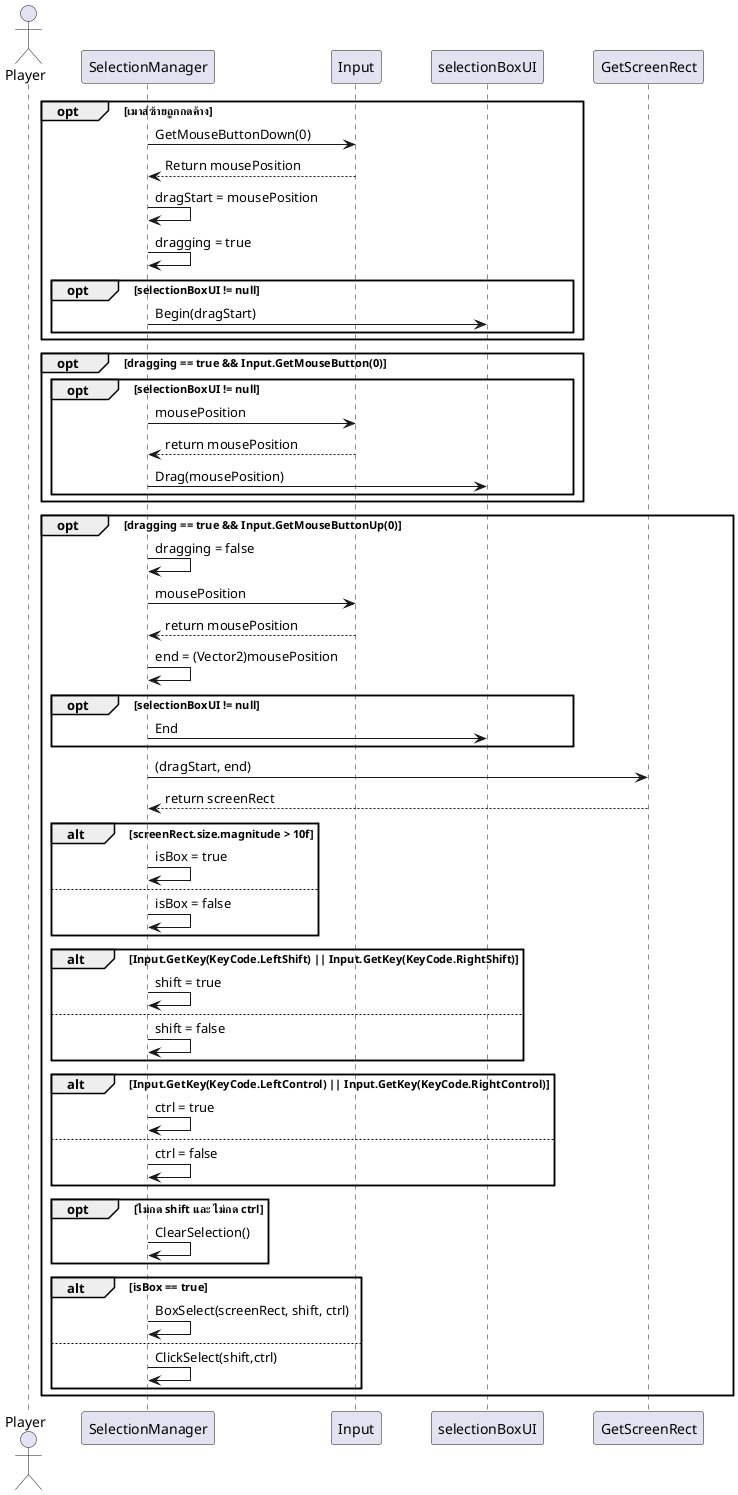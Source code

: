 ﻿@startuml
    skinparam Shadowing false
    skinparam ParticipantPadding 20

    actor Player
    Participant SelectionManager
    Participant Input
    Participant selectionBoxUI
    Participant GetScreenRect

    opt เมาส์ซ้ายถูกกดค้าง
        SelectionManager -> Input : GetMouseButtonDown(0)
        Input --> SelectionManager :Return mousePosition
        SelectionManager -> SelectionManager : dragStart = mousePosition
        SelectionManager -> SelectionManager : dragging = true
        
        opt selectionBoxUI != null
            SelectionManager -> selectionBoxUI : Begin(dragStart)
        end
    end

    opt dragging == true && Input.GetMouseButton(0)
        opt selectionBoxUI != null
            SelectionManager -> Input : mousePosition
            Input --> SelectionManager : return mousePosition
            SelectionManager -> selectionBoxUI : Drag(mousePosition)
        end
    end

    opt dragging == true && Input.GetMouseButtonUp(0)
        SelectionManager -> SelectionManager : dragging = false
        SelectionManager -> Input : mousePosition
        Input --> SelectionManager : return mousePosition
        SelectionManager -> SelectionManager : end = (Vector2)mousePosition

        opt selectionBoxUI != null
            SelectionManager -> selectionBoxUI : End
        end

        SelectionManager -> GetScreenRect : (dragStart, end)
        GetScreenRect --> SelectionManager : return screenRect

        alt screenRect.size.magnitude > 10f
            SelectionManager -> SelectionManager : isBox = true
        else
            SelectionManager -> SelectionManager : isBox = false
        end
    
        alt Input.GetKey(KeyCode.LeftShift) || Input.GetKey(KeyCode.RightShift)
            SelectionManager -> SelectionManager : shift = true
        else
            SelectionManager -> SelectionManager : shift = false
        end

        alt Input.GetKey(KeyCode.LeftControl) || Input.GetKey(KeyCode.RightControl)
            SelectionManager -> SelectionManager : ctrl = true
        else
            SelectionManager -> SelectionManager : ctrl = false
        end

        opt ไม่กด shift และ ไม่กด ctrl
            SelectionManager -> SelectionManager : ClearSelection()
        end

        alt isBox == true
            SelectionManager -> SelectionManager : BoxSelect(screenRect, shift, ctrl)
        else
            SelectionManager -> SelectionManager : ClickSelect(shift,ctrl)
        end  
    end
@enduml